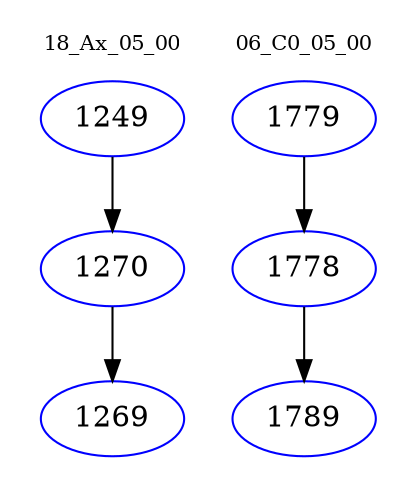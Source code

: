 digraph{
subgraph cluster_0 {
color = white
label = "18_Ax_05_00";
fontsize=10;
T0_1249 [label="1249", color="blue"]
T0_1249 -> T0_1270 [color="black"]
T0_1270 [label="1270", color="blue"]
T0_1270 -> T0_1269 [color="black"]
T0_1269 [label="1269", color="blue"]
}
subgraph cluster_1 {
color = white
label = "06_C0_05_00";
fontsize=10;
T1_1779 [label="1779", color="blue"]
T1_1779 -> T1_1778 [color="black"]
T1_1778 [label="1778", color="blue"]
T1_1778 -> T1_1789 [color="black"]
T1_1789 [label="1789", color="blue"]
}
}
